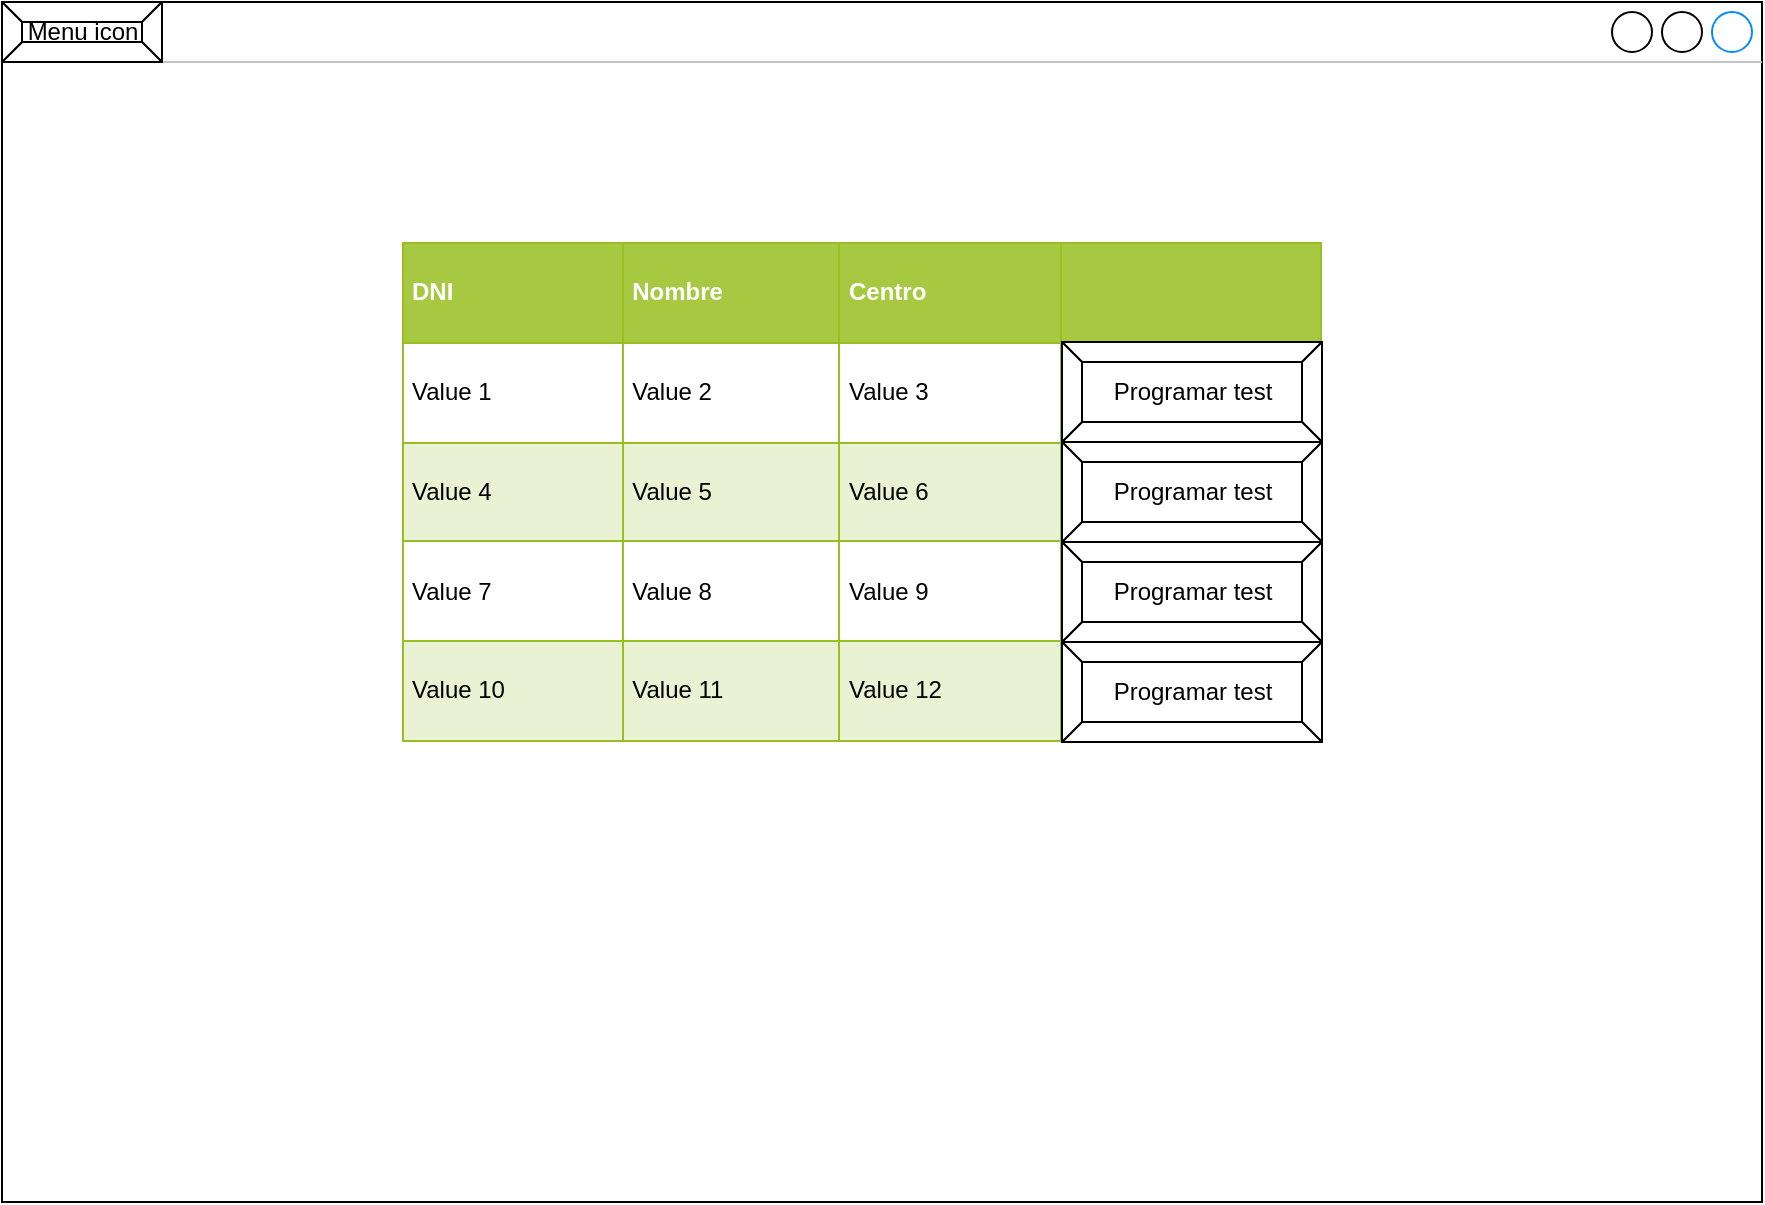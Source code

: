 <mxfile version="17.5.0" type="github">
  <diagram id="T2zNyDhyfhEta7jth-NB" name="Page-1">
    <mxGraphModel dx="1350" dy="793" grid="1" gridSize="10" guides="1" tooltips="1" connect="1" arrows="1" fold="1" page="1" pageScale="1" pageWidth="1100" pageHeight="850" math="0" shadow="0">
      <root>
        <mxCell id="0" />
        <mxCell id="1" parent="0" />
        <mxCell id="uVW6rR8O0Uw4w95UFV8_-5" value="&lt;div&gt;&lt;br&gt;&lt;/div&gt;" style="strokeWidth=1;shadow=0;dashed=0;align=center;html=1;shape=mxgraph.mockup.containers.window;align=left;verticalAlign=top;spacingLeft=8;strokeColor2=#008cff;strokeColor3=#c4c4c4;fontColor=#666666;mainText=;fontSize=17;labelBackgroundColor=none;" parent="1" vertex="1">
          <mxGeometry x="120" y="80" width="880" height="600" as="geometry" />
        </mxCell>
        <mxCell id="uVW6rR8O0Uw4w95UFV8_-13" value="&lt;table style=&quot;width: 100% ; height: 100% ; border-collapse: collapse&quot; width=&quot;100%&quot; cellpadding=&quot;4&quot; border=&quot;1&quot;&gt;&lt;tbody&gt;&lt;tr style=&quot;background-color: #a7c942 ; color: #ffffff ; border: 1px solid #98bf21&quot;&gt;&lt;th align=&quot;left&quot;&gt;DNI&lt;span style=&quot;white-space: pre&quot;&gt; &lt;/span&gt;&lt;/th&gt;&lt;th align=&quot;left&quot;&gt;Nombre&lt;/th&gt;&lt;th align=&quot;left&quot;&gt;Centro&lt;/th&gt;&lt;td&gt;&amp;nbsp;&amp;nbsp;&amp;nbsp;&amp;nbsp;&amp;nbsp;&amp;nbsp;&amp;nbsp;&amp;nbsp;&amp;nbsp;&amp;nbsp;&amp;nbsp;&amp;nbsp;&amp;nbsp;&amp;nbsp;&amp;nbsp;&amp;nbsp;&amp;nbsp; &lt;br&gt;&lt;/td&gt;&lt;/tr&gt;&lt;tr style=&quot;border: 1px solid #98bf21&quot;&gt;&lt;td&gt;Value 1&lt;/td&gt;&lt;td&gt;Value 2&lt;/td&gt;&lt;td&gt;Value 3&lt;/td&gt;&lt;td&gt;&lt;br&gt;&lt;/td&gt;&lt;/tr&gt;&lt;tr style=&quot;background-color: #eaf2d3 ; border: 1px solid #98bf21&quot;&gt;&lt;td&gt;Value 4&lt;/td&gt;&lt;td&gt;Value 5&lt;/td&gt;&lt;td&gt;Value 6&lt;/td&gt;&lt;td&gt;&lt;br&gt;&lt;/td&gt;&lt;/tr&gt;&lt;tr style=&quot;border: 1px solid #98bf21&quot;&gt;&lt;td&gt;Value 7&lt;/td&gt;&lt;td&gt;Value 8&lt;/td&gt;&lt;td&gt;Value 9&lt;/td&gt;&lt;td&gt;&lt;br&gt;&lt;/td&gt;&lt;/tr&gt;&lt;tr style=&quot;background-color: #eaf2d3 ; border: 1px solid #98bf21&quot;&gt;&lt;td&gt;Value 10&lt;/td&gt;&lt;td&gt;Value 11&lt;/td&gt;&lt;td&gt;Value 12&lt;/td&gt;&lt;td&gt;&lt;br&gt;&lt;/td&gt;&lt;/tr&gt;&lt;/tbody&gt;&lt;/table&gt;" style="text;html=1;overflow=fill;rounded=0;" parent="1" vertex="1">
          <mxGeometry x="320" y="200" width="460" height="250" as="geometry" />
        </mxCell>
        <mxCell id="uVW6rR8O0Uw4w95UFV8_-14" value="Programar test" style="labelPosition=center;verticalLabelPosition=middle;align=center;html=1;shape=mxgraph.basic.button;dx=10;" parent="1" vertex="1">
          <mxGeometry x="650" y="250" width="130" height="50" as="geometry" />
        </mxCell>
        <mxCell id="uVW6rR8O0Uw4w95UFV8_-15" value="Programar test" style="labelPosition=center;verticalLabelPosition=middle;align=center;html=1;shape=mxgraph.basic.button;dx=10;" parent="1" vertex="1">
          <mxGeometry x="650" y="300" width="130" height="50" as="geometry" />
        </mxCell>
        <mxCell id="uVW6rR8O0Uw4w95UFV8_-16" value="Programar test" style="labelPosition=center;verticalLabelPosition=middle;align=center;html=1;shape=mxgraph.basic.button;dx=10;" parent="1" vertex="1">
          <mxGeometry x="650" y="350" width="130" height="50" as="geometry" />
        </mxCell>
        <mxCell id="uVW6rR8O0Uw4w95UFV8_-17" value="Programar test" style="labelPosition=center;verticalLabelPosition=middle;align=center;html=1;shape=mxgraph.basic.button;dx=10;" parent="1" vertex="1">
          <mxGeometry x="650" y="400" width="130" height="50" as="geometry" />
        </mxCell>
        <mxCell id="5gWp_a704HSa0MHdzhK0-1" value="Menu icon" style="labelPosition=center;verticalLabelPosition=middle;align=center;html=1;shape=mxgraph.basic.button;dx=10;" parent="1" vertex="1">
          <mxGeometry x="120" y="80" width="80" height="30" as="geometry" />
        </mxCell>
      </root>
    </mxGraphModel>
  </diagram>
</mxfile>
